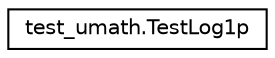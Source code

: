 digraph "Graphical Class Hierarchy"
{
 // LATEX_PDF_SIZE
  edge [fontname="Helvetica",fontsize="10",labelfontname="Helvetica",labelfontsize="10"];
  node [fontname="Helvetica",fontsize="10",shape=record];
  rankdir="LR";
  Node0 [label="test_umath.TestLog1p",height=0.2,width=0.4,color="black", fillcolor="white", style="filled",URL="$classtest__umath_1_1TestLog1p.html",tooltip=" "];
}
